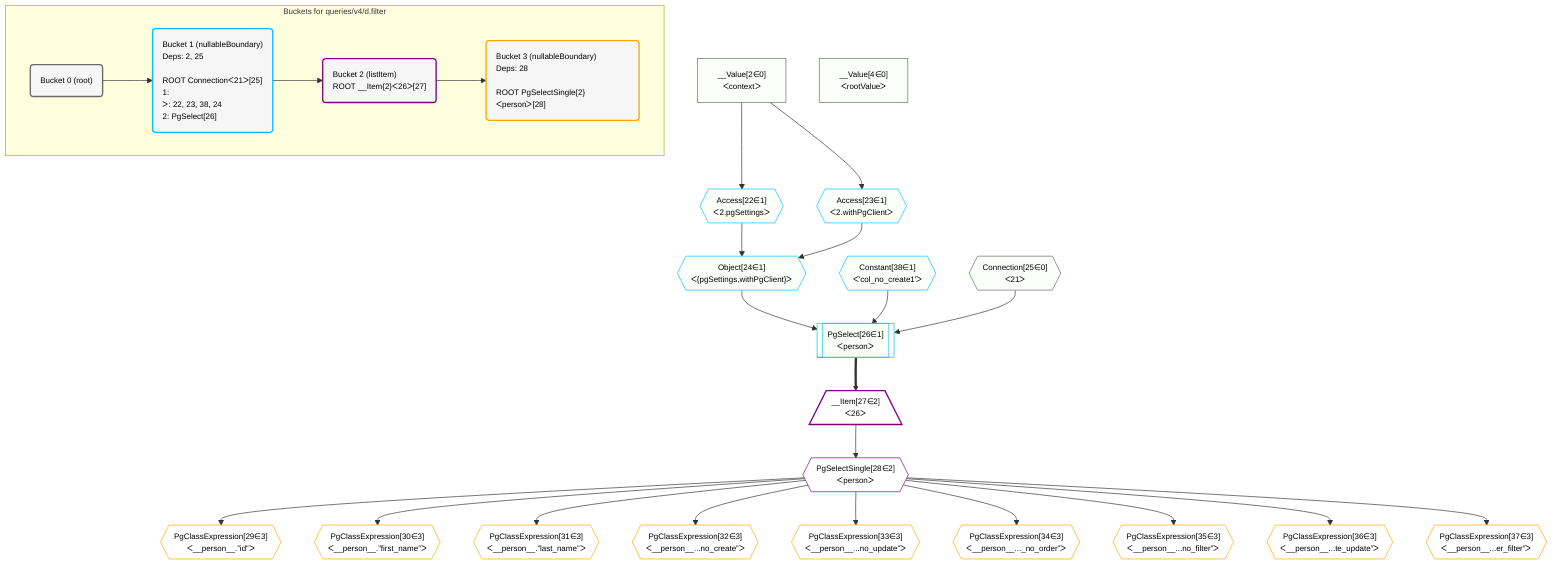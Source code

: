 %%{init: {'themeVariables': { 'fontSize': '12px'}}}%%
graph TD
    classDef path fill:#eee,stroke:#000,color:#000
    classDef plan fill:#fff,stroke-width:1px,color:#000
    classDef itemplan fill:#fff,stroke-width:2px,color:#000
    classDef unbatchedplan fill:#dff,stroke-width:1px,color:#000
    classDef sideeffectplan fill:#fcc,stroke-width:2px,color:#000
    classDef bucket fill:#f6f6f6,color:#000,stroke-width:2px,text-align:left


    %% plan dependencies
    __Value2["__Value[2∈0]<br />ᐸcontextᐳ"]:::plan
    __Value4["__Value[4∈0]<br />ᐸrootValueᐳ"]:::plan
    Connection25{{"Connection[25∈0]<br />ᐸ21ᐳ"}}:::plan
    PgSelect26[["PgSelect[26∈1]<br />ᐸpersonᐳ"]]:::plan
    Object24{{"Object[24∈1]<br />ᐸ{pgSettings,withPgClient}ᐳ"}}:::plan
    Constant38{{"Constant[38∈1]<br />ᐸ'col_no_create1'ᐳ"}}:::plan
    Object24 & Constant38 & Connection25 --> PgSelect26
    Access22{{"Access[22∈1]<br />ᐸ2.pgSettingsᐳ"}}:::plan
    Access23{{"Access[23∈1]<br />ᐸ2.withPgClientᐳ"}}:::plan
    Access22 & Access23 --> Object24
    __Value2 --> Access22
    __Value2 --> Access23
    __Item27[/"__Item[27∈2]<br />ᐸ26ᐳ"\]:::itemplan
    PgSelect26 ==> __Item27
    PgSelectSingle28{{"PgSelectSingle[28∈2]<br />ᐸpersonᐳ"}}:::plan
    __Item27 --> PgSelectSingle28
    PgClassExpression29{{"PgClassExpression[29∈3]<br />ᐸ__person__.”id”ᐳ"}}:::plan
    PgSelectSingle28 --> PgClassExpression29
    PgClassExpression30{{"PgClassExpression[30∈3]<br />ᐸ__person__.”first_name”ᐳ"}}:::plan
    PgSelectSingle28 --> PgClassExpression30
    PgClassExpression31{{"PgClassExpression[31∈3]<br />ᐸ__person__.”last_name”ᐳ"}}:::plan
    PgSelectSingle28 --> PgClassExpression31
    PgClassExpression32{{"PgClassExpression[32∈3]<br />ᐸ__person__...no_create”ᐳ"}}:::plan
    PgSelectSingle28 --> PgClassExpression32
    PgClassExpression33{{"PgClassExpression[33∈3]<br />ᐸ__person__...no_update”ᐳ"}}:::plan
    PgSelectSingle28 --> PgClassExpression33
    PgClassExpression34{{"PgClassExpression[34∈3]<br />ᐸ__person__..._no_order”ᐳ"}}:::plan
    PgSelectSingle28 --> PgClassExpression34
    PgClassExpression35{{"PgClassExpression[35∈3]<br />ᐸ__person__...no_filter”ᐳ"}}:::plan
    PgSelectSingle28 --> PgClassExpression35
    PgClassExpression36{{"PgClassExpression[36∈3]<br />ᐸ__person__...te_update”ᐳ"}}:::plan
    PgSelectSingle28 --> PgClassExpression36
    PgClassExpression37{{"PgClassExpression[37∈3]<br />ᐸ__person__...er_filter”ᐳ"}}:::plan
    PgSelectSingle28 --> PgClassExpression37

    %% define steps

    subgraph "Buckets for queries/v4/d.filter"
    Bucket0("Bucket 0 (root)"):::bucket
    classDef bucket0 stroke:#696969
    class Bucket0,__Value2,__Value4,Connection25 bucket0
    Bucket1("Bucket 1 (nullableBoundary)<br />Deps: 2, 25<br /><br />ROOT Connectionᐸ21ᐳ[25]<br />1: <br />ᐳ: 22, 23, 38, 24<br />2: PgSelect[26]"):::bucket
    classDef bucket1 stroke:#00bfff
    class Bucket1,Access22,Access23,Object24,PgSelect26,Constant38 bucket1
    Bucket2("Bucket 2 (listItem)<br />ROOT __Item{2}ᐸ26ᐳ[27]"):::bucket
    classDef bucket2 stroke:#7f007f
    class Bucket2,__Item27,PgSelectSingle28 bucket2
    Bucket3("Bucket 3 (nullableBoundary)<br />Deps: 28<br /><br />ROOT PgSelectSingle{2}ᐸpersonᐳ[28]"):::bucket
    classDef bucket3 stroke:#ffa500
    class Bucket3,PgClassExpression29,PgClassExpression30,PgClassExpression31,PgClassExpression32,PgClassExpression33,PgClassExpression34,PgClassExpression35,PgClassExpression36,PgClassExpression37 bucket3
    Bucket0 --> Bucket1
    Bucket1 --> Bucket2
    Bucket2 --> Bucket3
    classDef unary fill:#fafffa,borderWidth:8px
    class __Value2,__Value4,Connection25,PgSelect26,Object24,Access22,Access23,Constant38 unary
    end